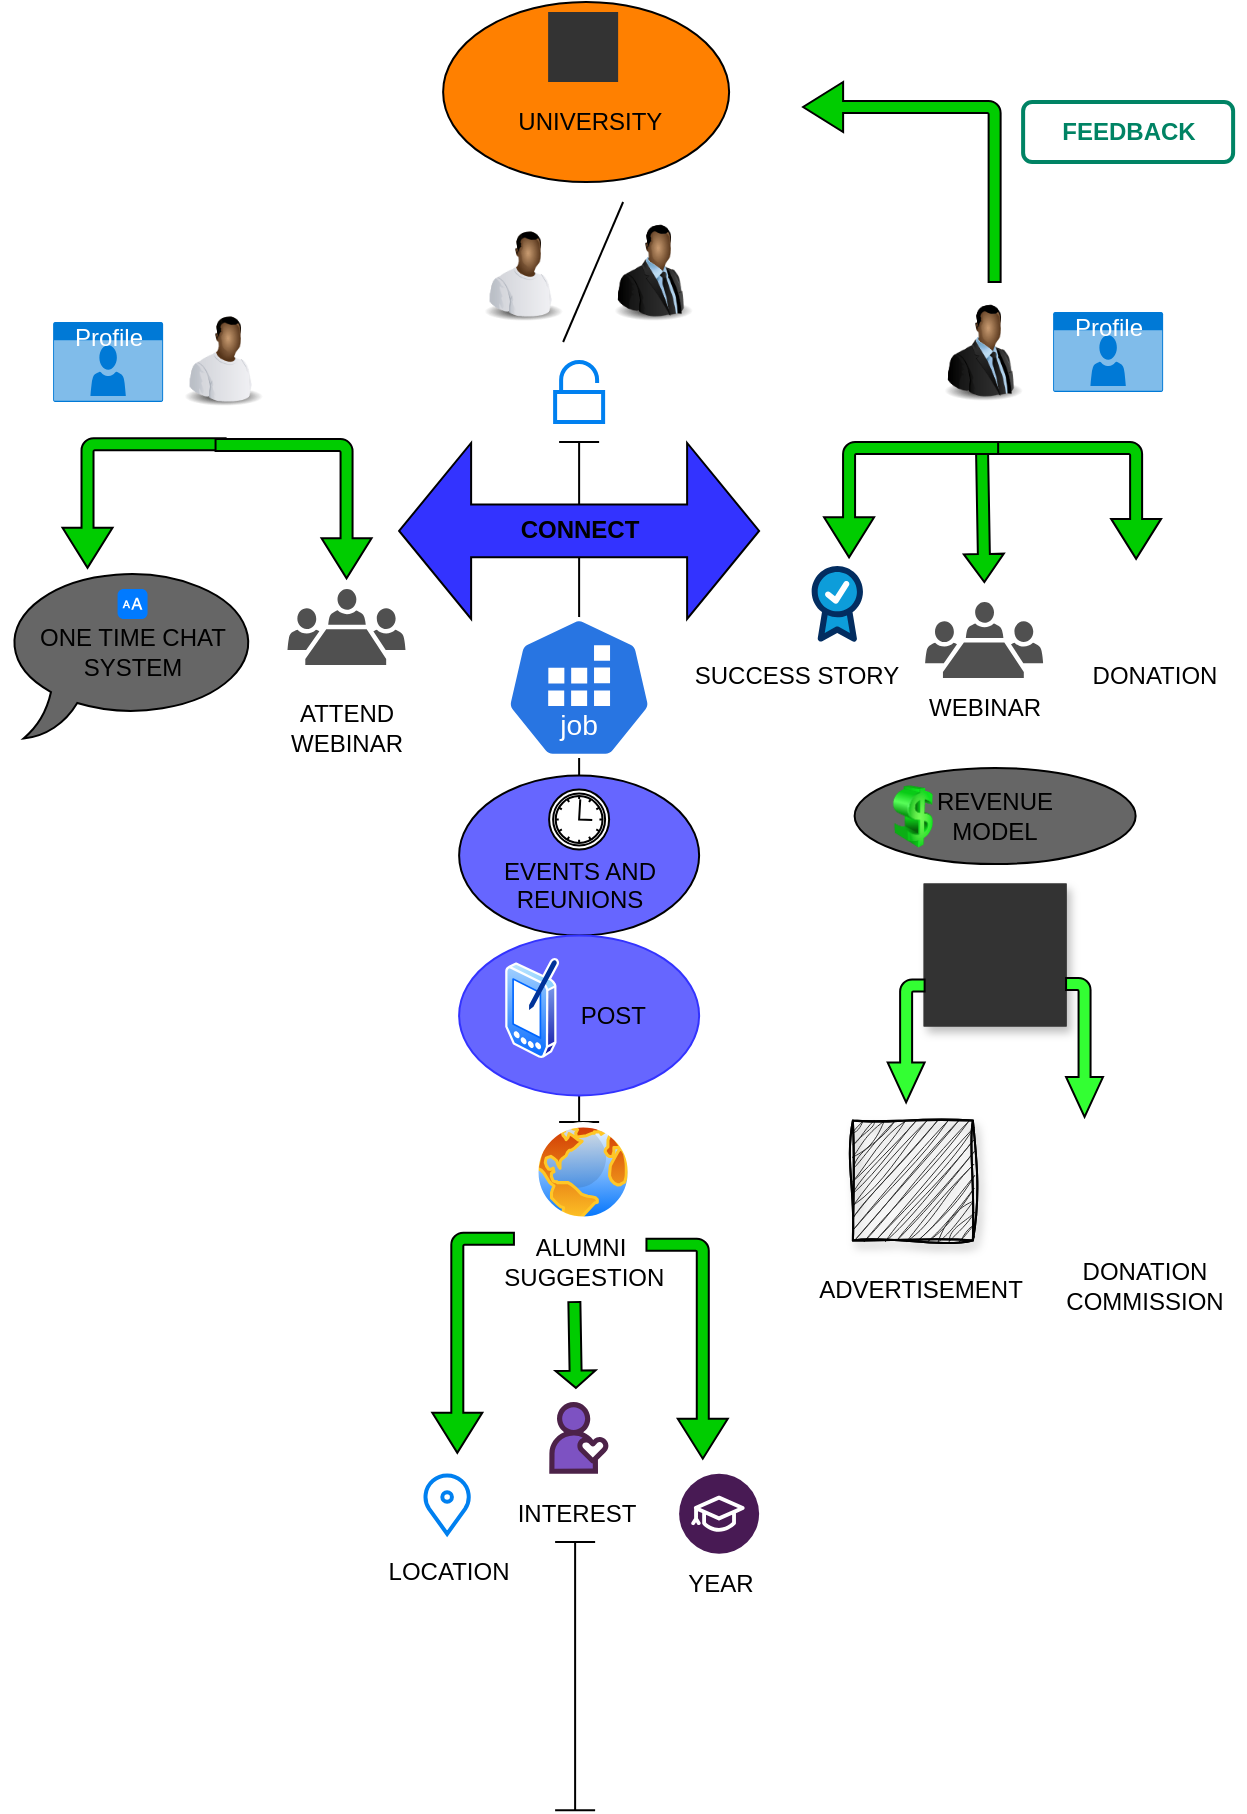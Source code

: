 <mxfile version="24.7.12">
  <diagram name="Page-1" id="2a19thuYVD6KIKSAlmyX">
    <mxGraphModel dx="1588" dy="932" grid="1" gridSize="10" guides="1" tooltips="1" connect="1" arrows="1" fold="1" page="1" pageScale="1" pageWidth="850" pageHeight="1100" math="0" shadow="0">
      <root>
        <mxCell id="0" />
        <mxCell id="1" parent="0" />
        <mxCell id="e3WXoAi0lVYZwH6KxabU-30" value="" style="image;html=1;image=img/lib/clip_art/people/Suit_Man_Black_128x128.png;fillOpacity=100;" vertex="1" parent="1">
          <mxGeometry x="400.56" y="208" width="50" height="50" as="geometry" />
        </mxCell>
        <mxCell id="e3WXoAi0lVYZwH6KxabU-31" value="" style="endArrow=none;html=1;rounded=0;" edge="1" parent="1">
          <mxGeometry width="50" height="50" relative="1" as="geometry">
            <mxPoint x="380.56" y="268" as="sourcePoint" />
            <mxPoint x="410.56" y="198" as="targetPoint" />
          </mxGeometry>
        </mxCell>
        <mxCell id="e3WXoAi0lVYZwH6KxabU-32" value="" style="image;html=1;image=img/lib/clip_art/people/Worker_Black_128x128.png" vertex="1" parent="1">
          <mxGeometry x="330.56" y="208" width="60" height="50" as="geometry" />
        </mxCell>
        <mxCell id="e3WXoAi0lVYZwH6KxabU-33" value="" style="html=1;verticalLabelPosition=bottom;align=center;labelBackgroundColor=#ffffff;verticalAlign=top;strokeWidth=2;strokeColor=#0080F0;shadow=0;dashed=0;shape=mxgraph.ios7.icons.unlocked;" vertex="1" parent="1">
          <mxGeometry x="376.56" y="278" width="24" height="30" as="geometry" />
        </mxCell>
        <mxCell id="e3WXoAi0lVYZwH6KxabU-34" value="" style="shape=singleArrow;direction=north;whiteSpace=wrap;html=1;rotation=-181;fillColor=#00CC00;" vertex="1" parent="1">
          <mxGeometry x="580.56" y="318" width="20" height="70" as="geometry" />
        </mxCell>
        <mxCell id="e3WXoAi0lVYZwH6KxabU-35" value="" style="shape=crossbar;whiteSpace=wrap;html=1;rounded=1;direction=south;" vertex="1" parent="1">
          <mxGeometry x="378.56" y="318" width="20" height="340" as="geometry" />
        </mxCell>
        <mxCell id="e3WXoAi0lVYZwH6KxabU-36" value="&lt;b&gt;CONNECT&lt;/b&gt;" style="shape=doubleArrow;whiteSpace=wrap;html=1;fillColor=#3333FF;" vertex="1" parent="1">
          <mxGeometry x="298.56" y="318.47" width="180" height="88" as="geometry" />
        </mxCell>
        <mxCell id="e3WXoAi0lVYZwH6KxabU-37" value="" style="image;html=1;image=img/lib/clip_art/people/Suit_Man_Black_128x128.png;fillOpacity=100;" vertex="1" parent="1">
          <mxGeometry x="565.56" y="248" width="50" height="50" as="geometry" />
        </mxCell>
        <mxCell id="e3WXoAi0lVYZwH6KxabU-38" value="" style="image;html=1;image=img/lib/clip_art/people/Worker_Black_128x128.png" vertex="1" parent="1">
          <mxGeometry x="180.56" y="250.5" width="60" height="50" as="geometry" />
        </mxCell>
        <mxCell id="e3WXoAi0lVYZwH6KxabU-39" value="Profile" style="html=1;whiteSpace=wrap;strokeColor=none;fillColor=#0079D6;labelPosition=center;verticalLabelPosition=middle;verticalAlign=top;align=center;fontSize=12;outlineConnect=0;spacingTop=-6;fontColor=#FFFFFF;sketch=0;shape=mxgraph.sitemap.profile;" vertex="1" parent="1">
          <mxGeometry x="125.56" y="258" width="55" height="40" as="geometry" />
        </mxCell>
        <mxCell id="e3WXoAi0lVYZwH6KxabU-40" value="" style="html=1;shadow=0;dashed=0;align=center;verticalAlign=middle;shape=mxgraph.arrows2.bendArrow;dy=3;dx=20;notch=0;arrowHead=25;rounded=1;rotation=90;fillColor=#00CC00;" vertex="1" parent="1">
          <mxGeometry x="582.59" y="279.47" width="58.44" height="135.5" as="geometry" />
        </mxCell>
        <mxCell id="e3WXoAi0lVYZwH6KxabU-41" value="" style="shape=image;html=1;verticalAlign=top;verticalLabelPosition=bottom;labelBackgroundColor=#ffffff;imageAspect=0;aspect=fixed;image=https://cdn4.iconfinder.com/data/icons/money-and-currency-10/32/Donation-128.png" vertex="1" parent="1">
          <mxGeometry x="641.37" y="380.0" width="48" height="48" as="geometry" />
        </mxCell>
        <mxCell id="e3WXoAi0lVYZwH6KxabU-42" value="" style="html=1;shadow=0;dashed=0;align=center;verticalAlign=middle;shape=mxgraph.arrows2.bendArrow;dy=3;dx=20;notch=0;arrowHead=25;rounded=1;rotation=90;flipH=0;flipV=1;fillColor=#00CC00;" vertex="1" parent="1">
          <mxGeometry x="525.72" y="303.31" width="57.66" height="87.03" as="geometry" />
        </mxCell>
        <mxCell id="e3WXoAi0lVYZwH6KxabU-43" value="" style="verticalLabelPosition=bottom;aspect=fixed;html=1;shape=mxgraph.salesforce.success;" vertex="1" parent="1">
          <mxGeometry x="504.76" y="380" width="25.8" height="37.94" as="geometry" />
        </mxCell>
        <mxCell id="e3WXoAi0lVYZwH6KxabU-44" value="Profile" style="html=1;whiteSpace=wrap;strokeColor=none;fillColor=#0079D6;labelPosition=center;verticalLabelPosition=middle;verticalAlign=top;align=center;fontSize=12;outlineConnect=0;spacingTop=-6;fontColor=#FFFFFF;sketch=0;shape=mxgraph.sitemap.profile;" vertex="1" parent="1">
          <mxGeometry x="625.56" y="253" width="55" height="40" as="geometry" />
        </mxCell>
        <mxCell id="e3WXoAi0lVYZwH6KxabU-45" value="" style="sketch=0;pointerEvents=1;shadow=0;dashed=0;html=1;strokeColor=none;fillColor=#505050;labelPosition=center;verticalLabelPosition=bottom;verticalAlign=top;outlineConnect=0;align=center;shape=mxgraph.office.users.meeting;" vertex="1" parent="1">
          <mxGeometry x="561.56" y="398" width="59" height="38" as="geometry" />
        </mxCell>
        <mxCell id="e3WXoAi0lVYZwH6KxabU-46" value="WEBINAR" style="text;html=1;align=center;verticalAlign=middle;resizable=0;points=[];autosize=1;strokeColor=none;fillColor=none;" vertex="1" parent="1">
          <mxGeometry x="551.06" y="436" width="80" height="30" as="geometry" />
        </mxCell>
        <mxCell id="e3WXoAi0lVYZwH6KxabU-47" value="SUCCESS STORY" style="text;html=1;align=center;verticalAlign=middle;resizable=0;points=[];autosize=1;strokeColor=none;fillColor=none;" vertex="1" parent="1">
          <mxGeometry x="431.56" y="420" width="130" height="30" as="geometry" />
        </mxCell>
        <mxCell id="e3WXoAi0lVYZwH6KxabU-48" value="DONATION" style="text;html=1;align=center;verticalAlign=middle;resizable=0;points=[];autosize=1;strokeColor=none;fillColor=none;" vertex="1" parent="1">
          <mxGeometry x="631.06" y="420" width="90" height="30" as="geometry" />
        </mxCell>
        <mxCell id="e3WXoAi0lVYZwH6KxabU-49" value="&lt;div&gt;&lt;br&gt;&lt;/div&gt;&lt;div&gt;&lt;br&gt;&lt;/div&gt;&lt;div&gt;&amp;nbsp;UNIVERSITY&lt;/div&gt;" style="ellipse;whiteSpace=wrap;html=1;fillColor=#FF8000;" vertex="1" parent="1">
          <mxGeometry x="320.56" y="98" width="143" height="90" as="geometry" />
        </mxCell>
        <mxCell id="e3WXoAi0lVYZwH6KxabU-50" value="" style="html=1;shadow=0;dashed=0;align=center;verticalAlign=middle;shape=mxgraph.arrows2.bendArrow;dy=3;dx=20;notch=0;arrowHead=25;rounded=1;rotation=0;flipH=1;fillColor=#00CC00;" vertex="1" parent="1">
          <mxGeometry x="500.56" y="138" width="98.75" height="100" as="geometry" />
        </mxCell>
        <mxCell id="e3WXoAi0lVYZwH6KxabU-51" value="FEEDBACK" style="dashed=0;html=1;rounded=1;strokeColor=#008364;fontSize=12;align=center;fontStyle=1;strokeWidth=2;fontColor=#008364" vertex="1" parent="1">
          <mxGeometry x="610.56" y="148" width="105" height="30" as="geometry" />
        </mxCell>
        <mxCell id="e3WXoAi0lVYZwH6KxabU-52" value="&lt;br&gt;&lt;div&gt;&lt;br&gt;&lt;/div&gt;&lt;div&gt;EVENTS AND REUNIONS&lt;/div&gt;" style="ellipse;whiteSpace=wrap;html=1;fillColor=#6666FF;" vertex="1" parent="1">
          <mxGeometry x="328.56" y="484.75" width="120" height="80" as="geometry" />
        </mxCell>
        <mxCell id="e3WXoAi0lVYZwH6KxabU-53" value="&amp;nbsp;&amp;nbsp;&amp;nbsp;&amp;nbsp;&amp;nbsp;&amp;nbsp;&amp;nbsp;&amp;nbsp;&amp;nbsp; POST" style="ellipse;whiteSpace=wrap;html=1;strokeColor=#3333FF;fillColor=#6666FF;" vertex="1" parent="1">
          <mxGeometry x="328.56" y="564.75" width="120" height="80" as="geometry" />
        </mxCell>
        <mxCell id="e3WXoAi0lVYZwH6KxabU-54" value="YEAR" style="text;html=1;align=center;verticalAlign=middle;resizable=0;points=[];autosize=1;strokeColor=none;fillColor=none;" vertex="1" parent="1">
          <mxGeometry x="428.56" y="873.9" width="60" height="30" as="geometry" />
        </mxCell>
        <mxCell id="e3WXoAi0lVYZwH6KxabU-55" value="" style="aspect=fixed;sketch=0;html=1;dashed=0;whitespace=wrap;verticalLabelPosition=bottom;verticalAlign=top;fillColor=#2875E2;strokeColor=#ffffff;points=[[0.005,0.63,0],[0.1,0.2,0],[0.9,0.2,0],[0.5,0,0],[0.995,0.63,0],[0.72,0.99,0],[0.5,1,0],[0.28,0.99,0]];shape=mxgraph.kubernetes.icon2;kubernetesLabel=1;prIcon=job" vertex="1" parent="1">
          <mxGeometry x="351.84" y="405.5" width="73.44" height="70.5" as="geometry" />
        </mxCell>
        <mxCell id="e3WXoAi0lVYZwH6KxabU-56" value="" style="image;aspect=fixed;perimeter=ellipsePerimeter;html=1;align=center;shadow=0;dashed=0;spacingTop=3;image=img/lib/active_directory/pda.svg;" vertex="1" parent="1">
          <mxGeometry x="351.56" y="576" width="27" height="50" as="geometry" />
        </mxCell>
        <mxCell id="e3WXoAi0lVYZwH6KxabU-57" value="" style="html=1;shadow=0;dashed=0;align=center;verticalAlign=middle;shape=mxgraph.arrows2.bendArrow;dy=3;dx=20;notch=0;arrowHead=25;rounded=1;rotation=90;flipH=0;flipV=1;fillColor=#00CC00;" vertex="1" parent="1">
          <mxGeometry x="280.56" y="748" width="110" height="40.81" as="geometry" />
        </mxCell>
        <mxCell id="e3WXoAi0lVYZwH6KxabU-58" value="" style="shape=singleArrow;direction=north;whiteSpace=wrap;html=1;rotation=-181;fillColor=#00CC00;" vertex="1" parent="1">
          <mxGeometry x="376.56" y="748" width="20" height="42.94" as="geometry" />
        </mxCell>
        <mxCell id="e3WXoAi0lVYZwH6KxabU-59" value="" style="html=1;shadow=0;dashed=0;align=center;verticalAlign=middle;shape=mxgraph.arrows2.bendArrow;dy=3;dx=20;notch=0;arrowHead=25;rounded=1;rotation=90;fillColor=#00CC00;" vertex="1" parent="1">
          <mxGeometry x="387.56" y="751" width="110" height="40.66" as="geometry" />
        </mxCell>
        <mxCell id="e3WXoAi0lVYZwH6KxabU-60" value="" style="html=1;verticalLabelPosition=bottom;align=center;labelBackgroundColor=#ffffff;verticalAlign=top;strokeWidth=2;strokeColor=#0080F0;shadow=0;dashed=0;shape=mxgraph.ios7.icons.location;" vertex="1" parent="1">
          <mxGeometry x="310.56" y="833.9" width="24" height="30" as="geometry" />
        </mxCell>
        <mxCell id="e3WXoAi0lVYZwH6KxabU-61" value="" style="image;aspect=fixed;perimeter=ellipsePerimeter;html=1;align=center;shadow=0;dashed=0;spacingTop=3;image=img/lib/active_directory/internet_globe.svg;" vertex="1" parent="1">
          <mxGeometry x="365.56" y="658" width="50" height="50" as="geometry" />
        </mxCell>
        <mxCell id="e3WXoAi0lVYZwH6KxabU-62" value="&lt;div&gt;ALUMNI&lt;/div&gt;&lt;div&gt;&amp;nbsp;SUGGESTION&lt;/div&gt;" style="text;html=1;align=center;verticalAlign=middle;resizable=0;points=[];autosize=1;strokeColor=none;fillColor=none;" vertex="1" parent="1">
          <mxGeometry x="333.56" y="708" width="110" height="40" as="geometry" />
        </mxCell>
        <mxCell id="e3WXoAi0lVYZwH6KxabU-63" value="" style="verticalLabelPosition=bottom;aspect=fixed;html=1;shape=mxgraph.salesforce.philantrophy;" vertex="1" parent="1">
          <mxGeometry x="373.56" y="798" width="29.8" height="35.9" as="geometry" />
        </mxCell>
        <mxCell id="e3WXoAi0lVYZwH6KxabU-64" value="LOCATION" style="text;html=1;align=center;verticalAlign=middle;resizable=0;points=[];autosize=1;strokeColor=none;fillColor=none;" vertex="1" parent="1">
          <mxGeometry x="282.56" y="868" width="80" height="30" as="geometry" />
        </mxCell>
        <mxCell id="e3WXoAi0lVYZwH6KxabU-65" value="INTEREST" style="text;html=1;align=center;verticalAlign=middle;resizable=0;points=[];autosize=1;strokeColor=none;fillColor=none;" vertex="1" parent="1">
          <mxGeometry x="346.56" y="838.9" width="80" height="30" as="geometry" />
        </mxCell>
        <mxCell id="e3WXoAi0lVYZwH6KxabU-66" value="" style="verticalLabelPosition=bottom;aspect=fixed;html=1;shape=mxgraph.salesforce.education2;" vertex="1" parent="1">
          <mxGeometry x="438.56" y="833.9" width="40" height="40" as="geometry" />
        </mxCell>
        <mxCell id="e3WXoAi0lVYZwH6KxabU-67" value="" style="points=[[0.145,0.145,0],[0.5,0,0],[0.855,0.145,0],[1,0.5,0],[0.855,0.855,0],[0.5,1,0],[0.145,0.855,0],[0,0.5,0]];shape=mxgraph.bpmn.event;html=1;verticalLabelPosition=bottom;labelBackgroundColor=#ffffff;verticalAlign=top;align=center;perimeter=ellipsePerimeter;outlineConnect=0;aspect=fixed;outline=catching;symbol=timer;" vertex="1" parent="1">
          <mxGeometry x="373.56" y="491.75" width="30" height="30" as="geometry" />
        </mxCell>
        <mxCell id="e3WXoAi0lVYZwH6KxabU-68" value="" style="sketch=0;pointerEvents=1;shadow=0;dashed=0;html=1;strokeColor=none;fillColor=#505050;labelPosition=center;verticalLabelPosition=bottom;verticalAlign=top;outlineConnect=0;align=center;shape=mxgraph.office.users.meeting;" vertex="1" parent="1">
          <mxGeometry x="242.74" y="391.47" width="59" height="38" as="geometry" />
        </mxCell>
        <mxCell id="e3WXoAi0lVYZwH6KxabU-69" value="&lt;div&gt;ATTEND &lt;br&gt;&lt;/div&gt;&lt;div&gt;WEBINAR&lt;br&gt;&lt;/div&gt;" style="text;html=1;align=center;verticalAlign=middle;resizable=0;points=[];autosize=1;strokeColor=none;fillColor=none;" vertex="1" parent="1">
          <mxGeometry x="232.24" y="441" width="80" height="40" as="geometry" />
        </mxCell>
        <mxCell id="e3WXoAi0lVYZwH6KxabU-70" value="" style="html=1;shadow=0;dashed=0;align=center;verticalAlign=middle;shape=mxgraph.arrows2.bendArrow;dy=3;dx=20;notch=0;arrowHead=25;rounded=1;rotation=90;flipH=0;flipV=1;fillColor=#00CC00;" vertex="1" parent="1">
          <mxGeometry x="138.66" y="307.73" width="64.75" height="81.55" as="geometry" />
        </mxCell>
        <mxCell id="e3WXoAi0lVYZwH6KxabU-71" value="&lt;div&gt;ONE TIME CHAT&lt;/div&gt;&lt;div&gt;SYSTEM&lt;br&gt;&lt;/div&gt;" style="whiteSpace=wrap;html=1;shape=mxgraph.basic.oval_callout;fillColor=#666666;" vertex="1" parent="1">
          <mxGeometry x="100" y="380" width="130.56" height="86.25" as="geometry" />
        </mxCell>
        <mxCell id="e3WXoAi0lVYZwH6KxabU-72" value="" style="shape=image;verticalAlign=top;verticalLabelPosition=bottom;labelBackgroundColor=#ffffff;imageAspect=0;aspect=fixed;image=https://cdn4.iconfinder.com/data/icons/aiga-symbol-signs/441/aiga_cashier-128.png;imageBackground=#333333;imageBorder=#333333;shadow=1;" vertex="1" parent="1">
          <mxGeometry x="561.31" y="539.25" width="70.5" height="70.5" as="geometry" />
        </mxCell>
        <mxCell id="e3WXoAi0lVYZwH6KxabU-74" value="" style="html=1;shadow=0;dashed=0;align=center;verticalAlign=middle;shape=mxgraph.arrows2.bendArrow;dy=3;dx=20;notch=0;arrowHead=25;rounded=1;rotation=90;flipH=0;flipV=1;fillColor=#33FF33;" vertex="1" parent="1">
          <mxGeometry x="521.34" y="608.22" width="61.44" height="18.5" as="geometry" />
        </mxCell>
        <mxCell id="e3WXoAi0lVYZwH6KxabU-75" value="" style="shape=image;html=1;verticalAlign=top;verticalLabelPosition=bottom;labelBackgroundColor=#ffffff;imageAspect=0;aspect=fixed;image=https://cdn2.iconfinder.com/data/icons/seo-web-1-filled-outline/64/video_ads-advertisement-video_marketing-128.png;imageBorder=default;shadow=1;sketch=1;curveFitting=1;jiggle=2;imageBackground=#333333;" vertex="1" parent="1">
          <mxGeometry x="525.44" y="657.25" width="60" height="60" as="geometry" />
        </mxCell>
        <mxCell id="e3WXoAi0lVYZwH6KxabU-76" value="&lt;div&gt;REVENUE&lt;/div&gt;&lt;div&gt;MODEL&lt;br&gt;&lt;/div&gt;" style="ellipse;whiteSpace=wrap;html=1;fillColor=#666666;" vertex="1" parent="1">
          <mxGeometry x="526.31" y="481" width="140.5" height="48" as="geometry" />
        </mxCell>
        <mxCell id="e3WXoAi0lVYZwH6KxabU-77" value="ADVERTISEMENT" style="text;html=1;align=center;verticalAlign=middle;resizable=0;points=[];autosize=1;strokeColor=none;fillColor=none;" vertex="1" parent="1">
          <mxGeometry x="494.06" y="727.25" width="130" height="30" as="geometry" />
        </mxCell>
        <mxCell id="e3WXoAi0lVYZwH6KxabU-78" value="" style="shape=image;html=1;verticalAlign=top;verticalLabelPosition=bottom;labelBackgroundColor=#ffffff;imageAspect=0;aspect=fixed;image=https://cdn4.iconfinder.com/data/icons/money-and-currency-10/32/Donation-128.png" vertex="1" parent="1">
          <mxGeometry x="622.18" y="660.06" width="67.19" height="67.19" as="geometry" />
        </mxCell>
        <mxCell id="e3WXoAi0lVYZwH6KxabU-79" value="&lt;div&gt;DONATION&lt;/div&gt;&lt;div&gt;COMMISSION&lt;br&gt;&lt;/div&gt;" style="text;html=1;align=center;verticalAlign=middle;resizable=0;points=[];autosize=1;strokeColor=none;fillColor=none;" vertex="1" parent="1">
          <mxGeometry x="621.06" y="720.25" width="100" height="40" as="geometry" />
        </mxCell>
        <mxCell id="e3WXoAi0lVYZwH6KxabU-80" value="" style="image;html=1;image=img/lib/clip_art/finance/Dollar_128x128.png" vertex="1" parent="1">
          <mxGeometry x="545.44" y="485.25" width="20" height="40" as="geometry" />
        </mxCell>
        <mxCell id="e3WXoAi0lVYZwH6KxabU-81" value="" style="html=1;strokeWidth=1;shadow=0;dashed=0;shape=mxgraph.ios7.misc.text_size;fillColor=#007AFF;strokeColor=none;buttonText=;strokeColor2=#222222;fontColor=#222222;fontSize=8;verticalLabelPosition=bottom;verticalAlign=top;align=center;sketch=0;" vertex="1" parent="1">
          <mxGeometry x="157.78" y="391.47" width="15" height="15" as="geometry" />
        </mxCell>
        <mxCell id="e3WXoAi0lVYZwH6KxabU-82" value="" style="html=1;shadow=0;dashed=0;align=center;verticalAlign=middle;shape=mxgraph.arrows2.bendArrow;dy=3;dx=20;notch=0;arrowHead=25;rounded=1;rotation=90;flipH=0;flipV=0;fillColor=#00CC00;" vertex="1" parent="1">
          <mxGeometry x="211" y="312.34" width="69.56" height="78" as="geometry" />
        </mxCell>
        <mxCell id="e3WXoAi0lVYZwH6KxabU-83" value="" style="shape=image;html=1;verticalAlign=top;verticalLabelPosition=bottom;labelBackgroundColor=#ffffff;imageAspect=0;aspect=fixed;image=https://cdn4.iconfinder.com/data/icons/essential-app-1/16/education-degree-course-university-college-128.png;imageBackground=#333333;" vertex="1" parent="1">
          <mxGeometry x="373.06" y="103" width="35" height="35" as="geometry" />
        </mxCell>
        <mxCell id="e3WXoAi0lVYZwH6KxabU-84" value="" style="shape=crossbar;whiteSpace=wrap;html=1;rounded=1;direction=south;" vertex="1" parent="1">
          <mxGeometry x="376.56" y="868" width="20" height="134.1" as="geometry" />
        </mxCell>
        <mxCell id="e3WXoAi0lVYZwH6KxabU-85" value="" style="html=1;shadow=0;dashed=0;align=center;verticalAlign=middle;shape=mxgraph.arrows2.bendArrow;dy=3;dx=20;notch=0;arrowHead=25;rounded=1;rotation=90;flipH=0;flipV=0;fillColor=#33FF33;" vertex="1" parent="1">
          <mxGeometry x="606.56" y="611.5" width="69.44" height="18.5" as="geometry" />
        </mxCell>
      </root>
    </mxGraphModel>
  </diagram>
</mxfile>
